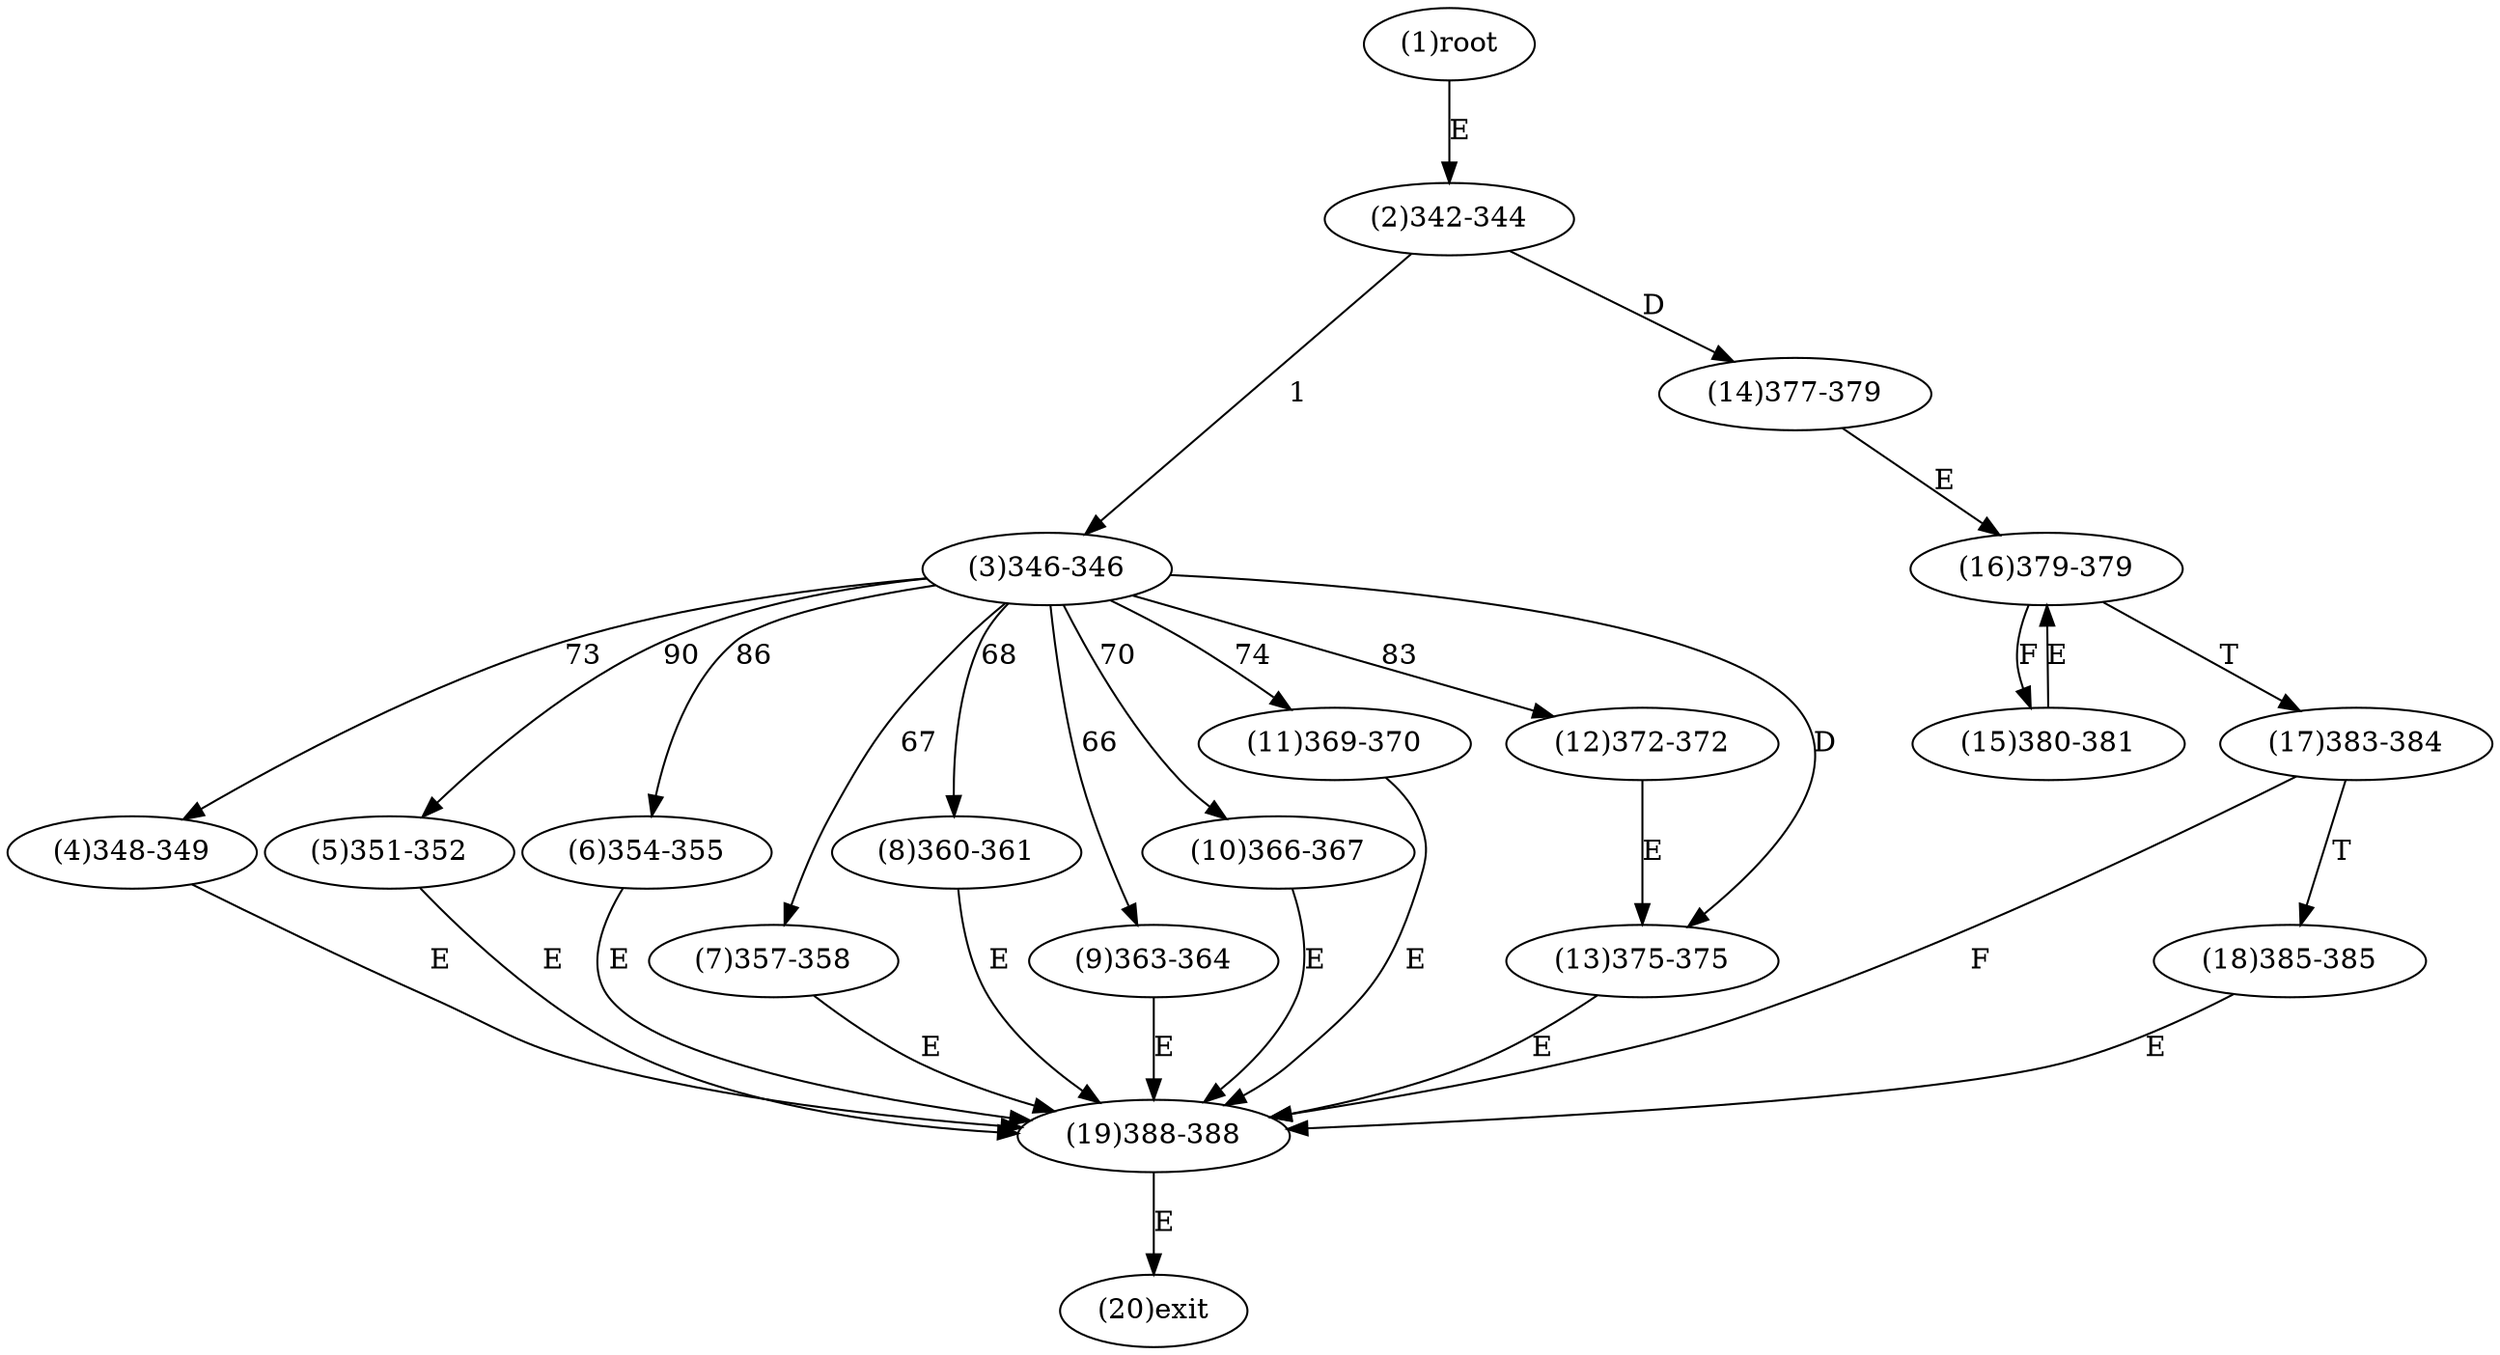 digraph "" { 
1[ label="(1)root"];
2[ label="(2)342-344"];
3[ label="(3)346-346"];
4[ label="(4)348-349"];
5[ label="(5)351-352"];
6[ label="(6)354-355"];
7[ label="(7)357-358"];
8[ label="(8)360-361"];
9[ label="(9)363-364"];
10[ label="(10)366-367"];
11[ label="(11)369-370"];
12[ label="(12)372-372"];
13[ label="(13)375-375"];
14[ label="(14)377-379"];
15[ label="(15)380-381"];
17[ label="(17)383-384"];
16[ label="(16)379-379"];
19[ label="(19)388-388"];
18[ label="(18)385-385"];
20[ label="(20)exit"];
1->2[ label="E"];
2->3[ label="1"];
2->14[ label="D"];
3->9[ label="66"];
3->7[ label="67"];
3->8[ label="68"];
3->10[ label="70"];
3->4[ label="73"];
3->11[ label="74"];
3->12[ label="83"];
3->6[ label="86"];
3->5[ label="90"];
3->13[ label="D"];
4->19[ label="E"];
5->19[ label="E"];
6->19[ label="E"];
7->19[ label="E"];
8->19[ label="E"];
9->19[ label="E"];
10->19[ label="E"];
11->19[ label="E"];
12->13[ label="E"];
13->19[ label="E"];
14->16[ label="E"];
15->16[ label="E"];
16->15[ label="F"];
16->17[ label="T"];
17->19[ label="F"];
17->18[ label="T"];
18->19[ label="E"];
19->20[ label="E"];
}